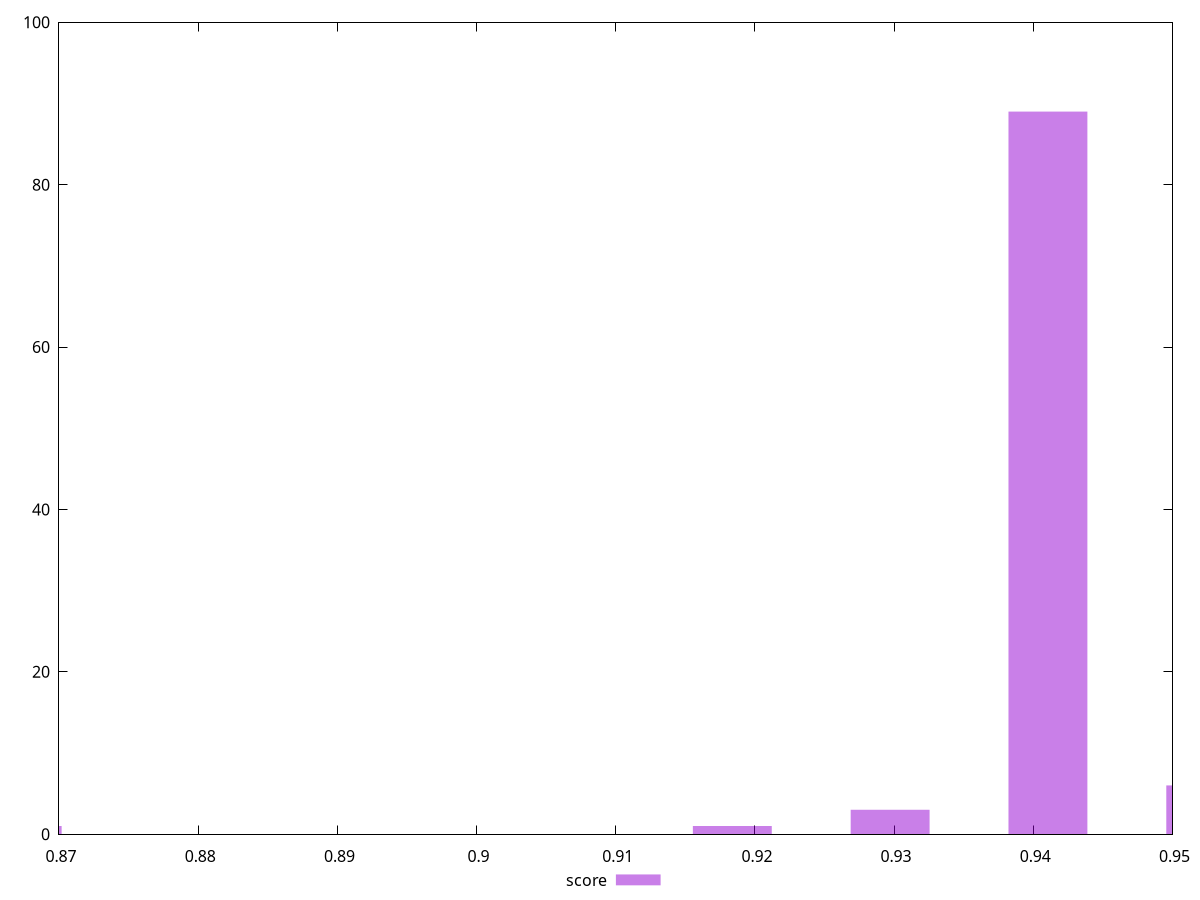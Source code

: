 reset

$score <<EOF
0.8673539484687359 1
0.9410506891883018 89
0.9297127290775994 3
0.918374768966897 1
0.9523886492990042 6
EOF

set key outside below
set boxwidth 0.0056689800553512155
set xrange [0.87:0.95]
set yrange [0:100]
set trange [0:100]
set style fill transparent solid 0.5 noborder
set terminal svg size 640, 490 enhanced background rgb 'white'
set output "reports/report_00032_2021-02-25T10-28-15.087Z/mainthread-work-breakdown/samples/music/score/histogram.svg"

plot $score title "score" with boxes

reset
